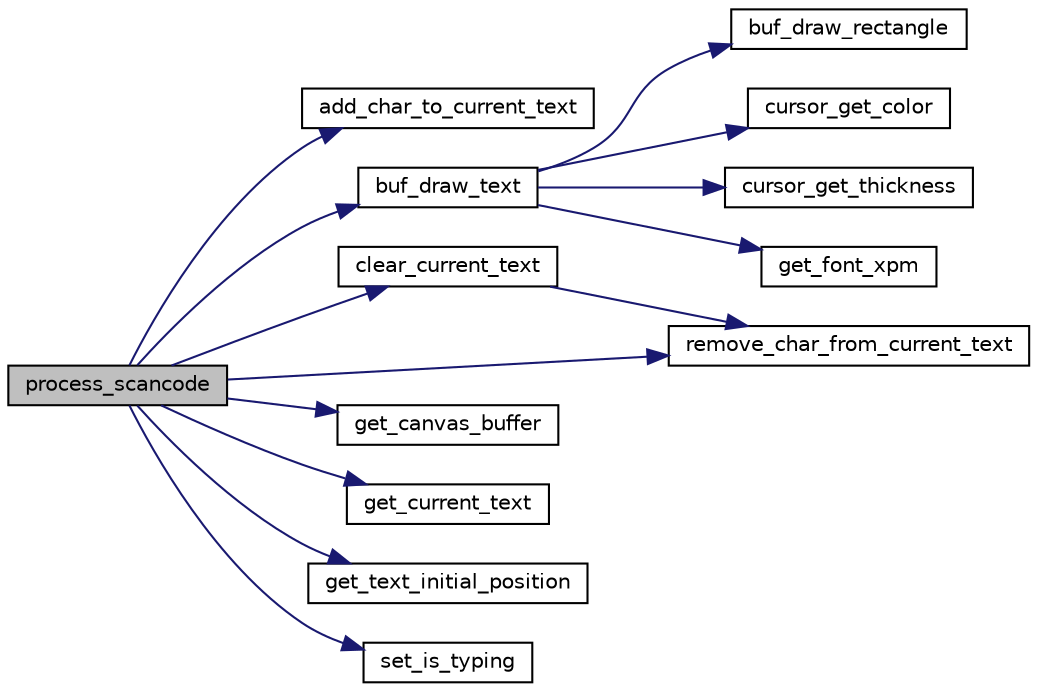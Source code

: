 digraph "process_scancode"
{
 // LATEX_PDF_SIZE
  edge [fontname="Helvetica",fontsize="10",labelfontname="Helvetica",labelfontsize="10"];
  node [fontname="Helvetica",fontsize="10",shape=record];
  rankdir="LR";
  Node1 [label="process_scancode",height=0.2,width=0.4,color="black", fillcolor="grey75", style="filled", fontcolor="black",tooltip=" "];
  Node1 -> Node2 [color="midnightblue",fontsize="10",style="solid"];
  Node2 [label="add_char_to_current_text",height=0.2,width=0.4,color="black", fillcolor="white", style="filled",URL="$group__draw__chat.html#gac2461a1f880fb30adc88490ea47debc2",tooltip="Adds a character to the current text."];
  Node1 -> Node3 [color="midnightblue",fontsize="10",style="solid"];
  Node3 [label="buf_draw_text",height=0.2,width=0.4,color="black", fillcolor="white", style="filled",URL="$group__graphics.html#gaf1ece22510b6c3de2d3a5d4559028fb9",tooltip="draws the given string to the given buffer on the given position."];
  Node3 -> Node4 [color="midnightblue",fontsize="10",style="solid"];
  Node4 [label="buf_draw_rectangle",height=0.2,width=0.4,color="black", fillcolor="white", style="filled",URL="$group__graphics.html#ga12e0a019382481d6af4dfb730d2468c7",tooltip="Draws a rectangle on a pixel buffer."];
  Node3 -> Node5 [color="midnightblue",fontsize="10",style="solid"];
  Node5 [label="cursor_get_color",height=0.2,width=0.4,color="black", fillcolor="white", style="filled",URL="$group__cursor.html#ga5f8c8d3eed096c6d94a911f9bfa72df4",tooltip="Returns the current color of the cursor."];
  Node3 -> Node6 [color="midnightblue",fontsize="10",style="solid"];
  Node6 [label="cursor_get_thickness",height=0.2,width=0.4,color="black", fillcolor="white", style="filled",URL="$group__cursor.html#gab3f0eafdff5a3a2edb2d2637ddfd7f4b",tooltip="Get cursor thickness."];
  Node3 -> Node7 [color="midnightblue",fontsize="10",style="solid"];
  Node7 [label="get_font_xpm",height=0.2,width=0.4,color="black", fillcolor="white", style="filled",URL="$group__text.html#gade215bd9889bb8b69de584385ca0c557",tooltip="Returns the xpm image of the font."];
  Node1 -> Node8 [color="midnightblue",fontsize="10",style="solid"];
  Node8 [label="clear_current_text",height=0.2,width=0.4,color="black", fillcolor="white", style="filled",URL="$group__draw__chat.html#ga2f3400d74eb3c1e9f287cf24a58d7145",tooltip="Removes characters from the current text until it's empty."];
  Node8 -> Node9 [color="midnightblue",fontsize="10",style="solid"];
  Node9 [label="remove_char_from_current_text",height=0.2,width=0.4,color="black", fillcolor="white", style="filled",URL="$group__draw__chat.html#ga70e8df51af0f05caa7009ce6c6d564b9",tooltip="Removes the last character to be added to the current text."];
  Node1 -> Node10 [color="midnightblue",fontsize="10",style="solid"];
  Node10 [label="get_canvas_buffer",height=0.2,width=0.4,color="black", fillcolor="white", style="filled",URL="$group__canvas.html#ga6e396a9fe595370839ca1f2e3cc98acb",tooltip="Returns the canvas buffer."];
  Node1 -> Node11 [color="midnightblue",fontsize="10",style="solid"];
  Node11 [label="get_current_text",height=0.2,width=0.4,color="black", fillcolor="white", style="filled",URL="$group__draw__chat.html#ga57634330ce5d2468a25996bbacfd0ab3",tooltip="Returns the current text."];
  Node1 -> Node12 [color="midnightblue",fontsize="10",style="solid"];
  Node12 [label="get_text_initial_position",height=0.2,width=0.4,color="black", fillcolor="white", style="filled",URL="$group__cursor.html#ga0542477ca7ae4c641bbc12e8872a0d12",tooltip="Returns the initial position of where the text should be printedthe text."];
  Node1 -> Node9 [color="midnightblue",fontsize="10",style="solid"];
  Node1 -> Node13 [color="midnightblue",fontsize="10",style="solid"];
  Node13 [label="set_is_typing",height=0.2,width=0.4,color="black", fillcolor="white", style="filled",URL="$group__cursor.html#ga0d1db46a41844e572bf74a5a269e0eaf",tooltip="Setter for the \"typing\" variable."];
}
